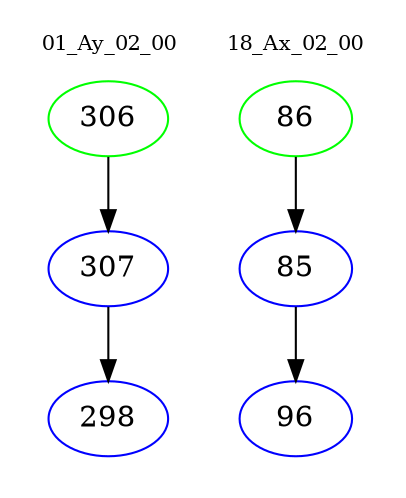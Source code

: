 digraph{
subgraph cluster_0 {
color = white
label = "01_Ay_02_00";
fontsize=10;
T0_306 [label="306", color="green"]
T0_306 -> T0_307 [color="black"]
T0_307 [label="307", color="blue"]
T0_307 -> T0_298 [color="black"]
T0_298 [label="298", color="blue"]
}
subgraph cluster_1 {
color = white
label = "18_Ax_02_00";
fontsize=10;
T1_86 [label="86", color="green"]
T1_86 -> T1_85 [color="black"]
T1_85 [label="85", color="blue"]
T1_85 -> T1_96 [color="black"]
T1_96 [label="96", color="blue"]
}
}
